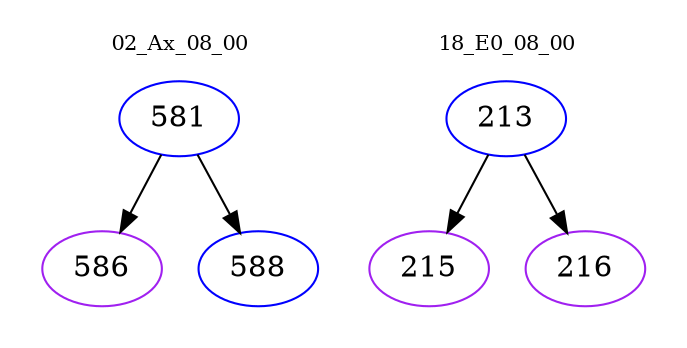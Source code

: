 digraph{
subgraph cluster_0 {
color = white
label = "02_Ax_08_00";
fontsize=10;
T0_581 [label="581", color="blue"]
T0_581 -> T0_586 [color="black"]
T0_586 [label="586", color="purple"]
T0_581 -> T0_588 [color="black"]
T0_588 [label="588", color="blue"]
}
subgraph cluster_1 {
color = white
label = "18_E0_08_00";
fontsize=10;
T1_213 [label="213", color="blue"]
T1_213 -> T1_215 [color="black"]
T1_215 [label="215", color="purple"]
T1_213 -> T1_216 [color="black"]
T1_216 [label="216", color="purple"]
}
}
